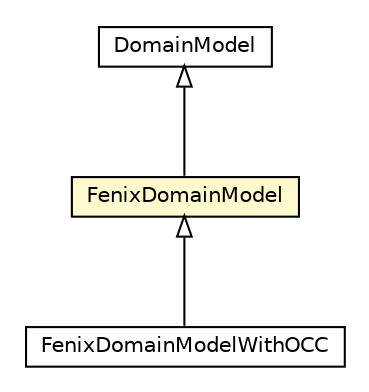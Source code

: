 #!/usr/local/bin/dot
#
# Class diagram 
# Generated by UMLGraph version 5.1 (http://www.umlgraph.org/)
#

digraph G {
	edge [fontname="Helvetica",fontsize=10,labelfontname="Helvetica",labelfontsize=10];
	node [fontname="Helvetica",fontsize=10,shape=plaintext];
	nodesep=0.25;
	ranksep=0.5;
	// dml.DomainModel
	c8874 [label=<<table title="dml.DomainModel" border="0" cellborder="1" cellspacing="0" cellpadding="2" port="p" href="../../../../../dml/DomainModel.html">
		<tr><td><table border="0" cellspacing="0" cellpadding="1">
<tr><td align="center" balign="center"> DomainModel </td></tr>
		</table></td></tr>
		</table>>, fontname="Helvetica", fontcolor="black", fontsize=10.0];
	// pt.ist.fenixframework.pstm.dml.FenixDomainModelWithOCC
	c8903 [label=<<table title="pt.ist.fenixframework.pstm.dml.FenixDomainModelWithOCC" border="0" cellborder="1" cellspacing="0" cellpadding="2" port="p" href="./FenixDomainModelWithOCC.html">
		<tr><td><table border="0" cellspacing="0" cellpadding="1">
<tr><td align="center" balign="center"> FenixDomainModelWithOCC </td></tr>
		</table></td></tr>
		</table>>, fontname="Helvetica", fontcolor="black", fontsize=10.0];
	// pt.ist.fenixframework.pstm.dml.FenixDomainModel
	c8904 [label=<<table title="pt.ist.fenixframework.pstm.dml.FenixDomainModel" border="0" cellborder="1" cellspacing="0" cellpadding="2" port="p" bgcolor="lemonChiffon" href="./FenixDomainModel.html">
		<tr><td><table border="0" cellspacing="0" cellpadding="1">
<tr><td align="center" balign="center"> FenixDomainModel </td></tr>
		</table></td></tr>
		</table>>, fontname="Helvetica", fontcolor="black", fontsize=10.0];
	//pt.ist.fenixframework.pstm.dml.FenixDomainModelWithOCC extends pt.ist.fenixframework.pstm.dml.FenixDomainModel
	c8904:p -> c8903:p [dir=back,arrowtail=empty];
	//pt.ist.fenixframework.pstm.dml.FenixDomainModel extends dml.DomainModel
	c8874:p -> c8904:p [dir=back,arrowtail=empty];
}

